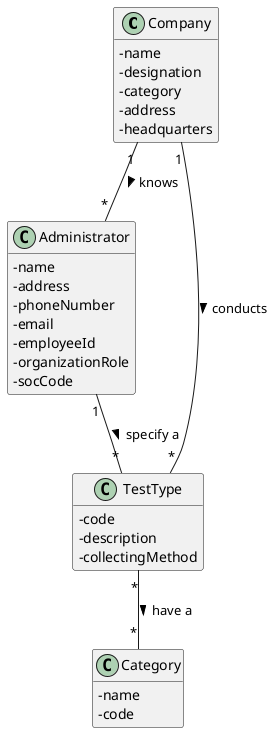 @startuml
hide methods
'left to right direction
skinparam classAttributeIconSize 0

class Company{
-name
-designation
-category
-address
-headquarters
}


class Administrator{
-name
-address
-phoneNumber
-email
-employeeId
-organizationRole
-socCode
}

class TestType{
-code
-description
-collectingMethod
}


class Category{
-name
-code
}


Company "1"--"*" Administrator : knows >
Company "1"--"*" TestType : conducts >
Administrator "1"--"*" TestType : specify a >
TestType "*"--"*" Category : have a >

@enduml